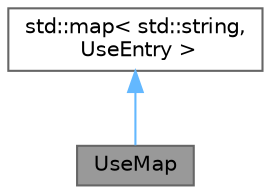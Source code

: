 digraph "UseMap"
{
 // INTERACTIVE_SVG=YES
 // LATEX_PDF_SIZE
  bgcolor="transparent";
  edge [fontname=Helvetica,fontsize=10,labelfontname=Helvetica,labelfontsize=10];
  node [fontname=Helvetica,fontsize=10,shape=box,height=0.2,width=0.4];
  Node1 [label="UseMap",height=0.2,width=0.4,color="gray40", fillcolor="grey60", style="filled", fontcolor="black",tooltip="module name -> list of ONLY/remote entries (module name = name of the module, which can be accessed v..."];
  Node2 -> Node1 [dir="back",color="steelblue1",style="solid"];
  Node2 [label="std::map\< std::string,\l UseEntry \>",height=0.2,width=0.4,color="gray40", fillcolor="white", style="filled",tooltip=" "];
}
